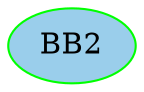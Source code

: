 digraph G {
BB2[fillcolor="#9ACEEB" style=filled];
BB2 [color=red style=filled] ;
BB2 [color=green style=filled];
}
